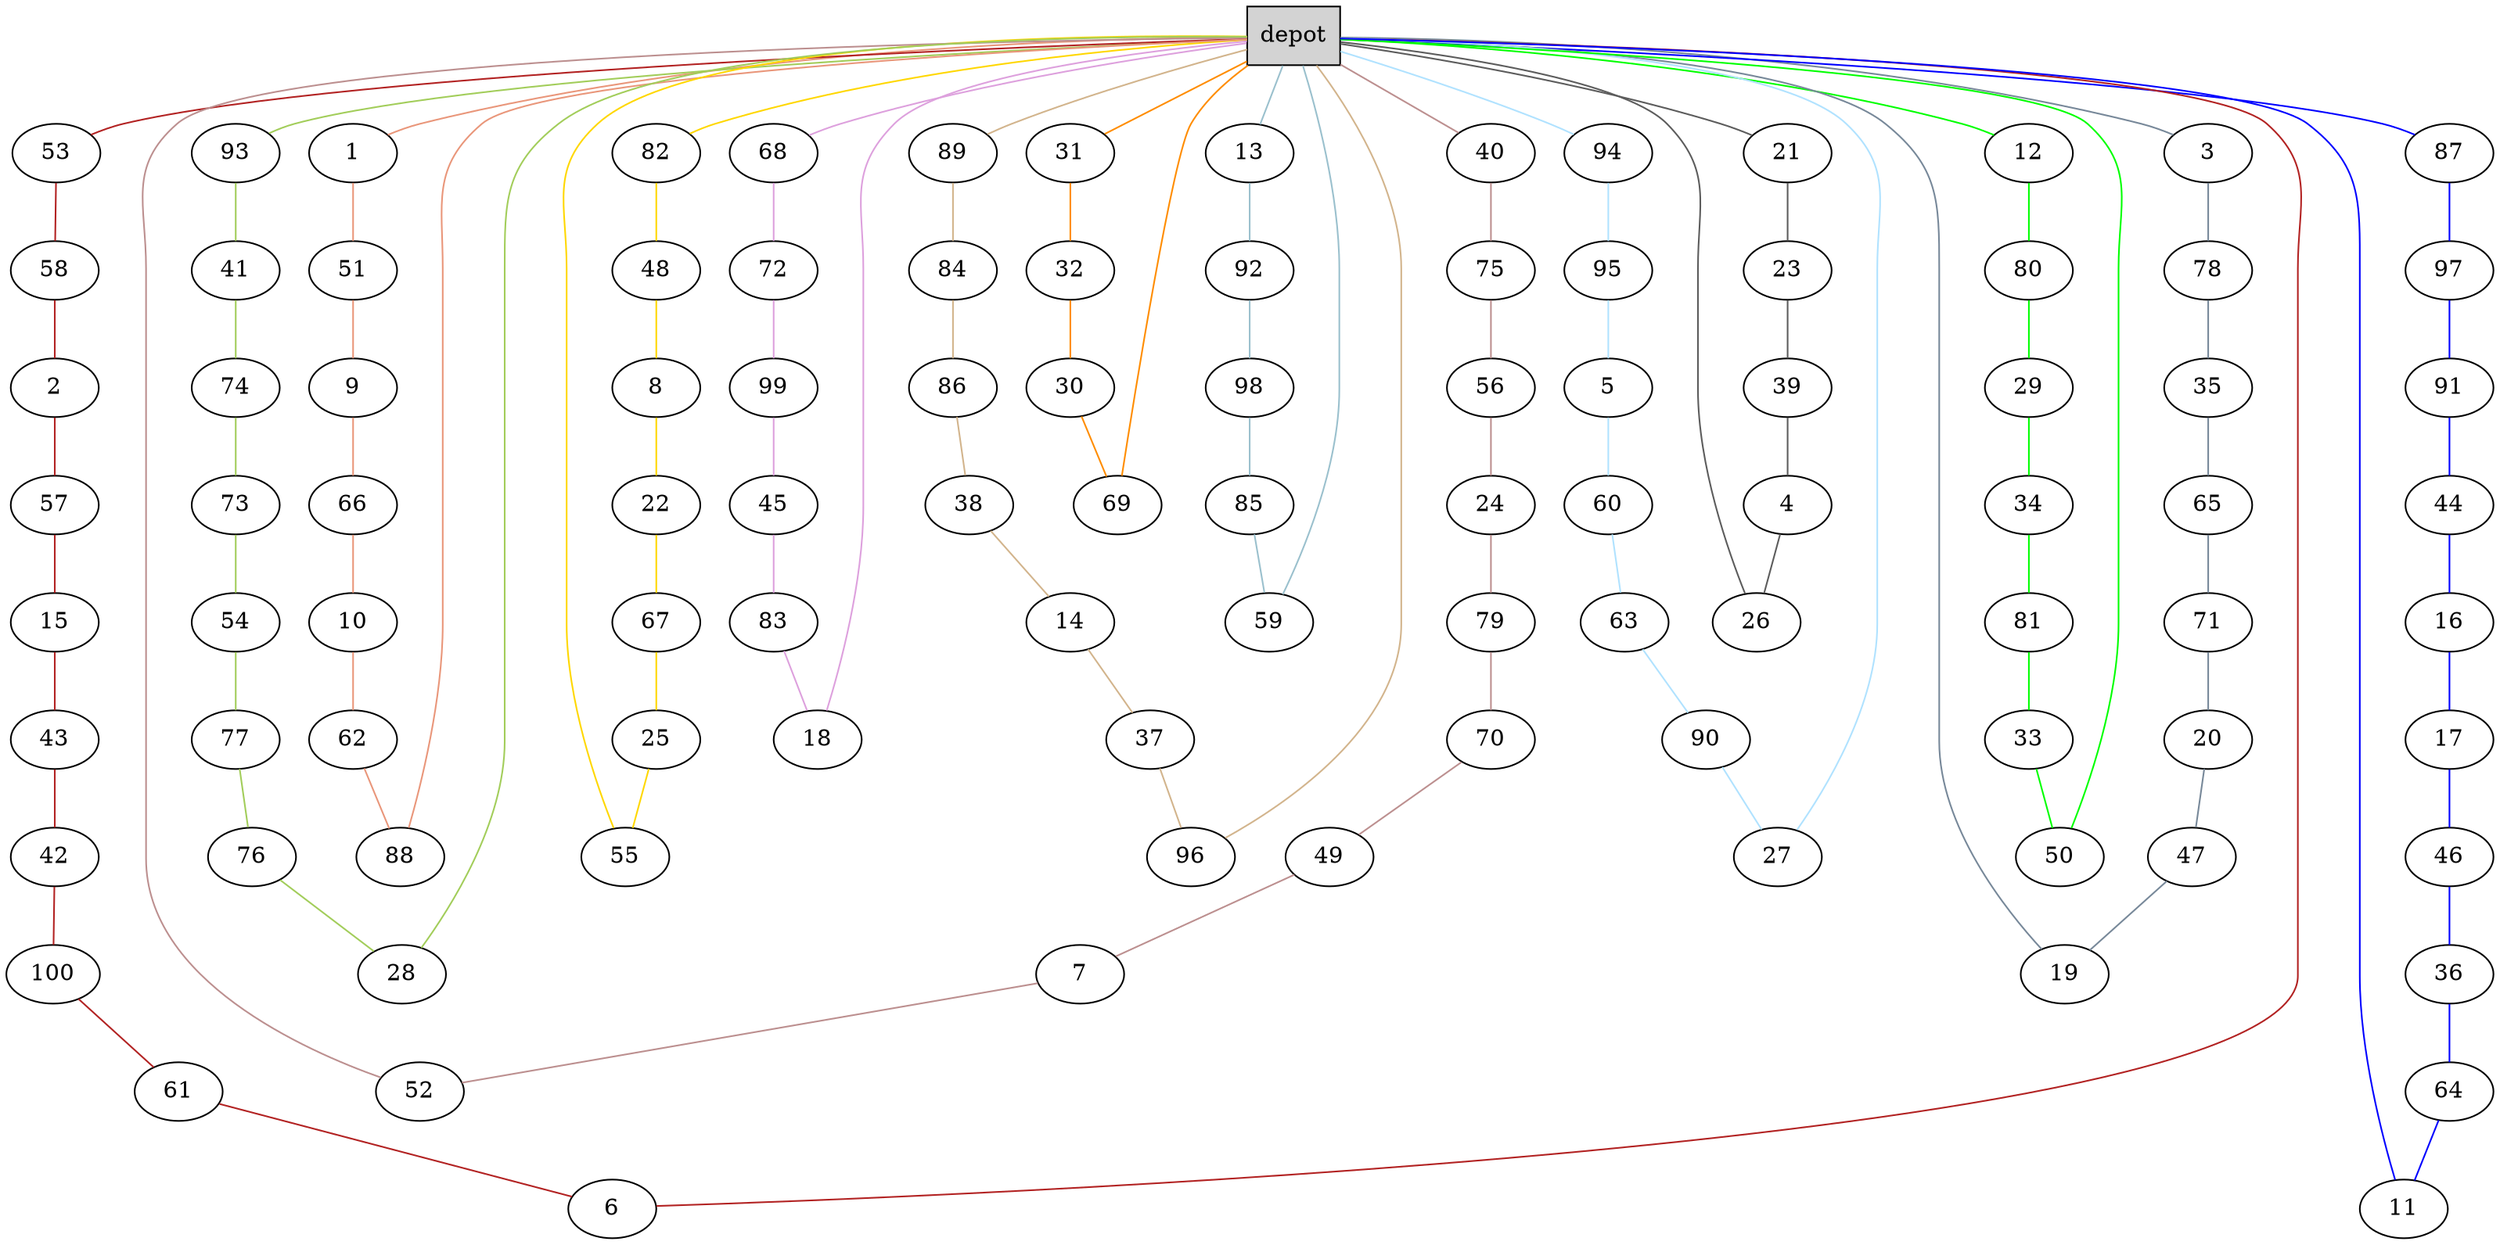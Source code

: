 graph G {
  0[shape = box, label = "depot", style = filled ];
  1[shape = ellipse];
  "0"--"1"[color = darksalmon];
  51[shape = ellipse];
  "1"--"51"[color = darksalmon];
  9[shape = ellipse];
  "51"--"9"[color = darksalmon];
  66[shape = ellipse];
  "9"--"66"[color = darksalmon];
  10[shape = ellipse];
  "66"--"10"[color = darksalmon];
  62[shape = ellipse];
  "10"--"62"[color = darksalmon];
  88[shape = ellipse];
  "62"--"88"[color = darksalmon];
  "88"--"0"[color = darksalmon];
  82[shape = ellipse];
  "0"--"82"[color = gold];
  48[shape = ellipse];
  "82"--"48"[color = gold];
  8[shape = ellipse];
  "48"--"8"[color = gold];
  22[shape = ellipse];
  "8"--"22"[color = gold];
  67[shape = ellipse];
  "22"--"67"[color = gold];
  25[shape = ellipse];
  "67"--"25"[color = gold];
  55[shape = ellipse];
  "25"--"55"[color = gold];
  "55"--"0"[color = gold];
  68[shape = ellipse];
  "0"--"68"[color = plum];
  72[shape = ellipse];
  "68"--"72"[color = plum];
  99[shape = ellipse];
  "72"--"99"[color = plum];
  45[shape = ellipse];
  "99"--"45"[color = plum];
  83[shape = ellipse];
  "45"--"83"[color = plum];
  18[shape = ellipse];
  "83"--"18"[color = plum];
  "18"--"0"[color = plum];
  89[shape = ellipse];
  "0"--"89"[color = tan];
  84[shape = ellipse];
  "89"--"84"[color = tan];
  86[shape = ellipse];
  "84"--"86"[color = tan];
  38[shape = ellipse];
  "86"--"38"[color = tan];
  14[shape = ellipse];
  "38"--"14"[color = tan];
  37[shape = ellipse];
  "14"--"37"[color = tan];
  96[shape = ellipse];
  "37"--"96"[color = tan];
  "96"--"0"[color = tan];
  31[shape = ellipse];
  "0"--"31"[color = darkorange];
  32[shape = ellipse];
  "31"--"32"[color = darkorange];
  30[shape = ellipse];
  "32"--"30"[color = darkorange];
  69[shape = ellipse];
  "30"--"69"[color = darkorange];
  "69"--"0"[color = darkorange];
  40[shape = ellipse];
  "0"--"40"[color = rosybrown];
  75[shape = ellipse];
  "40"--"75"[color = rosybrown];
  56[shape = ellipse];
  "75"--"56"[color = rosybrown];
  24[shape = ellipse];
  "56"--"24"[color = rosybrown];
  79[shape = ellipse];
  "24"--"79"[color = rosybrown];
  70[shape = ellipse];
  "79"--"70"[color = rosybrown];
  49[shape = ellipse];
  "70"--"49"[color = rosybrown];
  7[shape = ellipse];
  "49"--"7"[color = rosybrown];
  52[shape = ellipse];
  "7"--"52"[color = rosybrown];
  "52"--"0"[color = rosybrown];
  93[shape = ellipse];
  "0"--"93"[color = darkolivegreen3];
  41[shape = ellipse];
  "93"--"41"[color = darkolivegreen3];
  74[shape = ellipse];
  "41"--"74"[color = darkolivegreen3];
  73[shape = ellipse];
  "74"--"73"[color = darkolivegreen3];
  54[shape = ellipse];
  "73"--"54"[color = darkolivegreen3];
  77[shape = ellipse];
  "54"--"77"[color = darkolivegreen3];
  76[shape = ellipse];
  "77"--"76"[color = darkolivegreen3];
  28[shape = ellipse];
  "76"--"28"[color = darkolivegreen3];
  "28"--"0"[color = darkolivegreen3];
  13[shape = ellipse];
  "0"--"13"[color = lightblue3];
  92[shape = ellipse];
  "13"--"92"[color = lightblue3];
  98[shape = ellipse];
  "92"--"98"[color = lightblue3];
  85[shape = ellipse];
  "98"--"85"[color = lightblue3];
  59[shape = ellipse];
  "85"--"59"[color = lightblue3];
  "59"--"0"[color = lightblue3];
  53[shape = ellipse];
  "0"--"53"[color = firebrick];
  58[shape = ellipse];
  "53"--"58"[color = firebrick];
  2[shape = ellipse];
  "58"--"2"[color = firebrick];
  57[shape = ellipse];
  "2"--"57"[color = firebrick];
  15[shape = ellipse];
  "57"--"15"[color = firebrick];
  43[shape = ellipse];
  "15"--"43"[color = firebrick];
  42[shape = ellipse];
  "43"--"42"[color = firebrick];
  100[shape = ellipse];
  "42"--"100"[color = firebrick];
  61[shape = ellipse];
  "100"--"61"[color = firebrick];
  6[shape = ellipse];
  "61"--"6"[color = firebrick];
  "6"--"0"[color = firebrick];
  3[shape = ellipse];
  "0"--"3"[color = lightslategray];
  78[shape = ellipse];
  "3"--"78"[color = lightslategray];
  35[shape = ellipse];
  "78"--"35"[color = lightslategray];
  65[shape = ellipse];
  "35"--"65"[color = lightslategray];
  71[shape = ellipse];
  "65"--"71"[color = lightslategray];
  20[shape = ellipse];
  "71"--"20"[color = lightslategray];
  47[shape = ellipse];
  "20"--"47"[color = lightslategray];
  19[shape = ellipse];
  "47"--"19"[color = lightslategray];
  "19"--"0"[color = lightslategray];
  94[shape = ellipse];
  "0"--"94"[color = lightskyblue1];
  95[shape = ellipse];
  "94"--"95"[color = lightskyblue1];
  5[shape = ellipse];
  "95"--"5"[color = lightskyblue1];
  60[shape = ellipse];
  "5"--"60"[color = lightskyblue1];
  63[shape = ellipse];
  "60"--"63"[color = lightskyblue1];
  90[shape = ellipse];
  "63"--"90"[color = lightskyblue1];
  27[shape = ellipse];
  "90"--"27"[color = lightskyblue1];
  "27"--"0"[color = lightskyblue1];
  21[shape = ellipse];
  "0"--"21"[color = gray36];
  23[shape = ellipse];
  "21"--"23"[color = gray36];
  39[shape = ellipse];
  "23"--"39"[color = gray36];
  4[shape = ellipse];
  "39"--"4"[color = gray36];
  26[shape = ellipse];
  "4"--"26"[color = gray36];
  "26"--"0"[color = gray36];
  12[shape = ellipse];
  "0"--"12"[color = green];
  80[shape = ellipse];
  "12"--"80"[color = green];
  29[shape = ellipse];
  "80"--"29"[color = green];
  34[shape = ellipse];
  "29"--"34"[color = green];
  81[shape = ellipse];
  "34"--"81"[color = green];
  33[shape = ellipse];
  "81"--"33"[color = green];
  50[shape = ellipse];
  "33"--"50"[color = green];
  "50"--"0"[color = green];
  87[shape = ellipse];
  "0"--"87"[color = blue];
  97[shape = ellipse];
  "87"--"97"[color = blue];
  91[shape = ellipse];
  "97"--"91"[color = blue];
  44[shape = ellipse];
  "91"--"44"[color = blue];
  16[shape = ellipse];
  "44"--"16"[color = blue];
  17[shape = ellipse];
  "16"--"17"[color = blue];
  46[shape = ellipse];
  "17"--"46"[color = blue];
  36[shape = ellipse];
  "46"--"36"[color = blue];
  64[shape = ellipse];
  "36"--"64"[color = blue];
  11[shape = ellipse];
  "64"--"11"[color = blue];
  "11"--"0"[color = blue];
}
